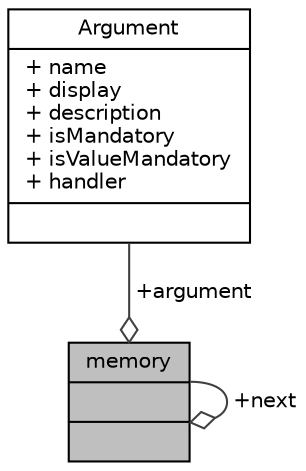 digraph "memory"
{
  edge [fontname="Helvetica",fontsize="10",labelfontname="Helvetica",labelfontsize="10"];
  node [fontname="Helvetica",fontsize="10",shape=record];
  Node1 [label="{memory\n||}",height=0.2,width=0.4,color="black", fillcolor="grey75", style="filled", fontcolor="black"];
  Node1 -> Node1 [color="grey25",fontsize="10",style="solid",label=" +next" ,arrowhead="odiamond",fontname="Helvetica"];
  Node2 -> Node1 [color="grey25",fontsize="10",style="solid",label=" +argument" ,arrowhead="odiamond",fontname="Helvetica"];
  Node2 [label="{Argument\n|+ name\l+ display\l+ description\l+ isMandatory\l+ isValueMandatory\l+ handler\l|}",height=0.2,width=0.4,color="black", fillcolor="white", style="filled",URL="$struct_argument.html",tooltip="Data structure representing a argument name. "];
}
